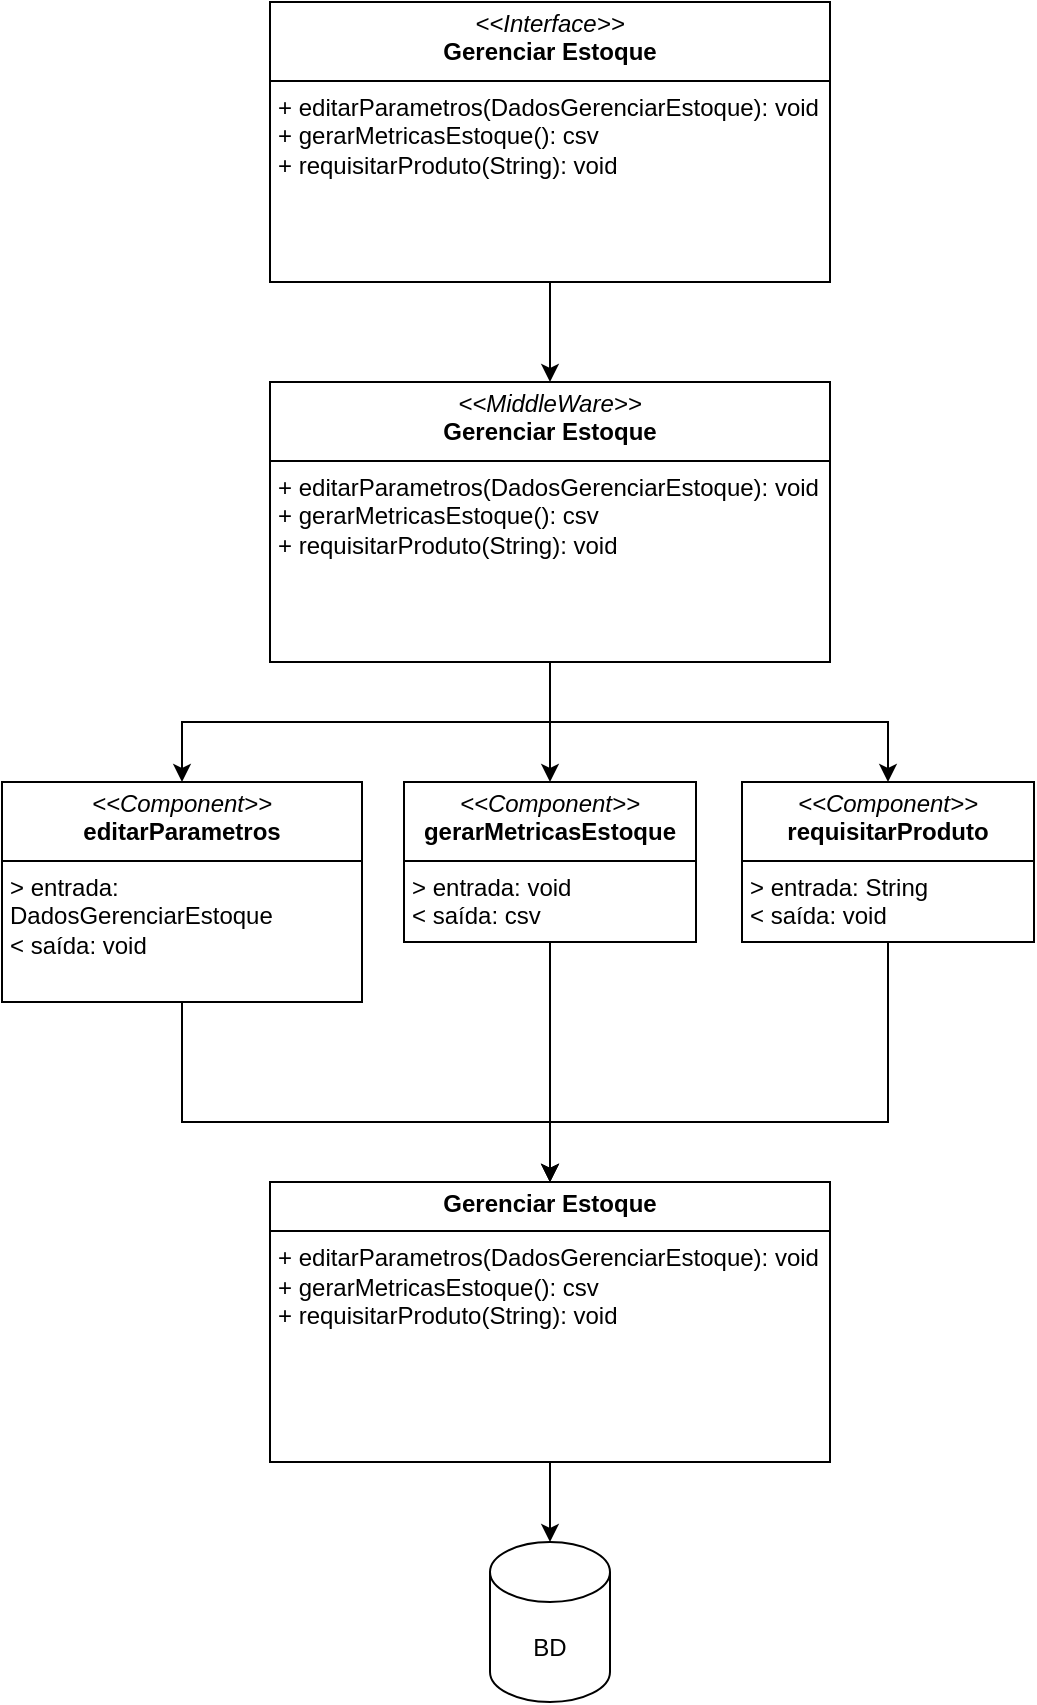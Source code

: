 <mxfile version="24.4.0" type="github">
  <diagram name="Página-1" id="dxfZtANZ4p67n2mwMz9v">
    <mxGraphModel dx="1393" dy="789" grid="1" gridSize="10" guides="1" tooltips="1" connect="1" arrows="1" fold="1" page="1" pageScale="1" pageWidth="827" pageHeight="1169" math="0" shadow="0">
      <root>
        <mxCell id="0" />
        <mxCell id="1" parent="0" />
        <mxCell id="INAEsqBte5VbgsUUsdne-14" style="edgeStyle=orthogonalEdgeStyle;rounded=0;orthogonalLoop=1;jettySize=auto;html=1;exitX=0.5;exitY=1;exitDx=0;exitDy=0;entryX=0.5;entryY=0;entryDx=0;entryDy=0;" edge="1" parent="1" source="INAEsqBte5VbgsUUsdne-2" target="INAEsqBte5VbgsUUsdne-9">
          <mxGeometry relative="1" as="geometry" />
        </mxCell>
        <mxCell id="INAEsqBte5VbgsUUsdne-2" value="&lt;p style=&quot;margin:0px;margin-top:4px;text-align:center;&quot;&gt;&lt;i&gt;&amp;lt;&amp;lt;Interface&amp;gt;&amp;gt;&lt;/i&gt;&lt;br&gt;&lt;b&gt;Gerenciar Estoque&lt;/b&gt;&lt;/p&gt;&lt;hr size=&quot;1&quot; style=&quot;border-style:solid;&quot;&gt;&lt;p style=&quot;margin:0px;margin-left:4px;&quot;&gt;+ editarParametros(DadosGerenciarEstoque): void&lt;br&gt;&lt;/p&gt;&lt;p style=&quot;margin:0px;margin-left:4px;&quot;&gt;+ gerarMetricasEstoque(): csv&lt;/p&gt;&lt;p style=&quot;margin:0px;margin-left:4px;&quot;&gt;+ requisitarProduto(String): void&lt;/p&gt;" style="verticalAlign=top;align=left;overflow=fill;html=1;whiteSpace=wrap;" vertex="1" parent="1">
          <mxGeometry x="274" y="40" width="280" height="140" as="geometry" />
        </mxCell>
        <mxCell id="INAEsqBte5VbgsUUsdne-18" style="edgeStyle=orthogonalEdgeStyle;rounded=0;orthogonalLoop=1;jettySize=auto;html=1;exitX=0.5;exitY=1;exitDx=0;exitDy=0;entryX=0.5;entryY=0;entryDx=0;entryDy=0;" edge="1" parent="1" source="INAEsqBte5VbgsUUsdne-9" target="INAEsqBte5VbgsUUsdne-13">
          <mxGeometry relative="1" as="geometry" />
        </mxCell>
        <mxCell id="INAEsqBte5VbgsUUsdne-19" style="edgeStyle=orthogonalEdgeStyle;rounded=0;orthogonalLoop=1;jettySize=auto;html=1;exitX=0.5;exitY=1;exitDx=0;exitDy=0;entryX=0.5;entryY=0;entryDx=0;entryDy=0;" edge="1" parent="1" source="INAEsqBte5VbgsUUsdne-9" target="INAEsqBte5VbgsUUsdne-17">
          <mxGeometry relative="1" as="geometry" />
        </mxCell>
        <mxCell id="INAEsqBte5VbgsUUsdne-20" style="edgeStyle=orthogonalEdgeStyle;rounded=0;orthogonalLoop=1;jettySize=auto;html=1;exitX=0.5;exitY=1;exitDx=0;exitDy=0;entryX=0.5;entryY=0;entryDx=0;entryDy=0;" edge="1" parent="1" source="INAEsqBte5VbgsUUsdne-9" target="INAEsqBte5VbgsUUsdne-16">
          <mxGeometry relative="1" as="geometry" />
        </mxCell>
        <mxCell id="INAEsqBte5VbgsUUsdne-9" value="&lt;p style=&quot;margin:0px;margin-top:4px;text-align:center;&quot;&gt;&lt;i&gt;&amp;lt;&amp;lt;MiddleWare&amp;gt;&amp;gt;&lt;/i&gt;&lt;br&gt;&lt;b&gt;Gerenciar Estoque&lt;/b&gt;&lt;/p&gt;&lt;hr size=&quot;1&quot; style=&quot;border-style:solid;&quot;&gt;&lt;p style=&quot;margin:0px;margin-left:4px;&quot;&gt;+ editarParametros(DadosGerenciarEstoque): void&lt;br&gt;&lt;/p&gt;&lt;p style=&quot;margin:0px;margin-left:4px;&quot;&gt;+ gerarMetricasEstoque(): csv&lt;/p&gt;&lt;p style=&quot;margin:0px;margin-left:4px;&quot;&gt;+ requisitarProduto(String): void&lt;/p&gt;" style="verticalAlign=top;align=left;overflow=fill;html=1;whiteSpace=wrap;" vertex="1" parent="1">
          <mxGeometry x="274" y="230" width="280" height="140" as="geometry" />
        </mxCell>
        <mxCell id="INAEsqBte5VbgsUUsdne-10" style="edgeStyle=orthogonalEdgeStyle;rounded=0;orthogonalLoop=1;jettySize=auto;html=1;exitX=0.5;exitY=1;exitDx=0;exitDy=0;startArrow=none;startFill=0;" edge="1" parent="1" source="INAEsqBte5VbgsUUsdne-11" target="INAEsqBte5VbgsUUsdne-12">
          <mxGeometry relative="1" as="geometry">
            <mxPoint x="407" y="950" as="targetPoint" />
          </mxGeometry>
        </mxCell>
        <mxCell id="INAEsqBte5VbgsUUsdne-11" value="&lt;p style=&quot;margin:0px;margin-top:4px;text-align:center;&quot;&gt;&lt;b&gt;Gerenciar Estoque&lt;/b&gt;&lt;/p&gt;&lt;hr size=&quot;1&quot; style=&quot;border-style:solid;&quot;&gt;&lt;p style=&quot;margin:0px;margin-left:4px;&quot;&gt;+ editarParametros(DadosGerenciarEstoque): void&lt;br&gt;&lt;/p&gt;&lt;p style=&quot;margin:0px;margin-left:4px;&quot;&gt;+ gerarMetricasEstoque(): csv&lt;/p&gt;&lt;p style=&quot;margin:0px;margin-left:4px;&quot;&gt;+ requisitarProduto(String): void&lt;/p&gt;" style="verticalAlign=top;align=left;overflow=fill;html=1;whiteSpace=wrap;" vertex="1" parent="1">
          <mxGeometry x="274" y="630" width="280" height="140" as="geometry" />
        </mxCell>
        <mxCell id="INAEsqBte5VbgsUUsdne-12" value="BD" style="shape=cylinder3;whiteSpace=wrap;html=1;boundedLbl=1;backgroundOutline=1;size=15;" vertex="1" parent="1">
          <mxGeometry x="384" y="810" width="60" height="80" as="geometry" />
        </mxCell>
        <mxCell id="INAEsqBte5VbgsUUsdne-21" style="edgeStyle=orthogonalEdgeStyle;rounded=0;orthogonalLoop=1;jettySize=auto;html=1;exitX=0.5;exitY=1;exitDx=0;exitDy=0;entryX=0.5;entryY=0;entryDx=0;entryDy=0;" edge="1" parent="1" source="INAEsqBte5VbgsUUsdne-13" target="INAEsqBte5VbgsUUsdne-11">
          <mxGeometry relative="1" as="geometry">
            <Array as="points">
              <mxPoint x="230" y="600" />
              <mxPoint x="414" y="600" />
            </Array>
          </mxGeometry>
        </mxCell>
        <mxCell id="INAEsqBte5VbgsUUsdne-13" value="&lt;p style=&quot;margin:0px;margin-top:4px;text-align:center;&quot;&gt;&lt;i&gt;&amp;lt;&amp;lt;Component&amp;gt;&amp;gt;&lt;/i&gt;&lt;br&gt;&lt;b&gt;editarParametros&lt;/b&gt;&lt;/p&gt;&lt;hr size=&quot;1&quot; style=&quot;border-style:solid;&quot;&gt;&lt;p style=&quot;margin:0px;margin-left:4px;&quot;&gt;&amp;gt; entrada: DadosGerenciarEstoque&lt;/p&gt;&lt;p style=&quot;margin:0px;margin-left:4px;&quot;&gt;&amp;lt; saída: void&lt;/p&gt;" style="verticalAlign=top;align=left;overflow=fill;html=1;whiteSpace=wrap;" vertex="1" parent="1">
          <mxGeometry x="140" y="430" width="180" height="110" as="geometry" />
        </mxCell>
        <mxCell id="INAEsqBte5VbgsUUsdne-23" style="edgeStyle=orthogonalEdgeStyle;rounded=0;orthogonalLoop=1;jettySize=auto;html=1;exitX=0.5;exitY=1;exitDx=0;exitDy=0;" edge="1" parent="1" source="INAEsqBte5VbgsUUsdne-16" target="INAEsqBte5VbgsUUsdne-11">
          <mxGeometry relative="1" as="geometry">
            <Array as="points">
              <mxPoint x="583" y="600" />
              <mxPoint x="414" y="600" />
            </Array>
          </mxGeometry>
        </mxCell>
        <mxCell id="INAEsqBte5VbgsUUsdne-16" value="&lt;p style=&quot;margin:0px;margin-top:4px;text-align:center;&quot;&gt;&lt;i&gt;&amp;lt;&amp;lt;Component&amp;gt;&amp;gt;&lt;/i&gt;&lt;br&gt;&lt;b&gt;requisitarProduto&lt;/b&gt;&lt;/p&gt;&lt;hr size=&quot;1&quot; style=&quot;border-style:solid;&quot;&gt;&lt;p style=&quot;margin:0px;margin-left:4px;&quot;&gt;&amp;gt; entrada: String&lt;/p&gt;&lt;p style=&quot;margin:0px;margin-left:4px;&quot;&gt;&amp;lt; saída: void&lt;/p&gt;" style="verticalAlign=top;align=left;overflow=fill;html=1;whiteSpace=wrap;" vertex="1" parent="1">
          <mxGeometry x="510" y="430" width="146" height="80" as="geometry" />
        </mxCell>
        <mxCell id="INAEsqBte5VbgsUUsdne-22" style="edgeStyle=orthogonalEdgeStyle;rounded=0;orthogonalLoop=1;jettySize=auto;html=1;exitX=0.5;exitY=1;exitDx=0;exitDy=0;" edge="1" parent="1" source="INAEsqBte5VbgsUUsdne-17" target="INAEsqBte5VbgsUUsdne-11">
          <mxGeometry relative="1" as="geometry" />
        </mxCell>
        <mxCell id="INAEsqBte5VbgsUUsdne-17" value="&lt;p style=&quot;margin:0px;margin-top:4px;text-align:center;&quot;&gt;&lt;i&gt;&amp;lt;&amp;lt;Component&amp;gt;&amp;gt;&lt;/i&gt;&lt;br&gt;&lt;b&gt;gerarMetricasEstoque&lt;/b&gt;&lt;/p&gt;&lt;hr size=&quot;1&quot; style=&quot;border-style:solid;&quot;&gt;&lt;p style=&quot;margin:0px;margin-left:4px;&quot;&gt;&amp;gt; entrada: void&lt;/p&gt;&lt;p style=&quot;margin:0px;margin-left:4px;&quot;&gt;&lt;span style=&quot;background-color: initial;&quot;&gt;&amp;lt; saída: csv&lt;/span&gt;&lt;/p&gt;" style="verticalAlign=top;align=left;overflow=fill;html=1;whiteSpace=wrap;" vertex="1" parent="1">
          <mxGeometry x="341" y="430" width="146" height="80" as="geometry" />
        </mxCell>
      </root>
    </mxGraphModel>
  </diagram>
</mxfile>
